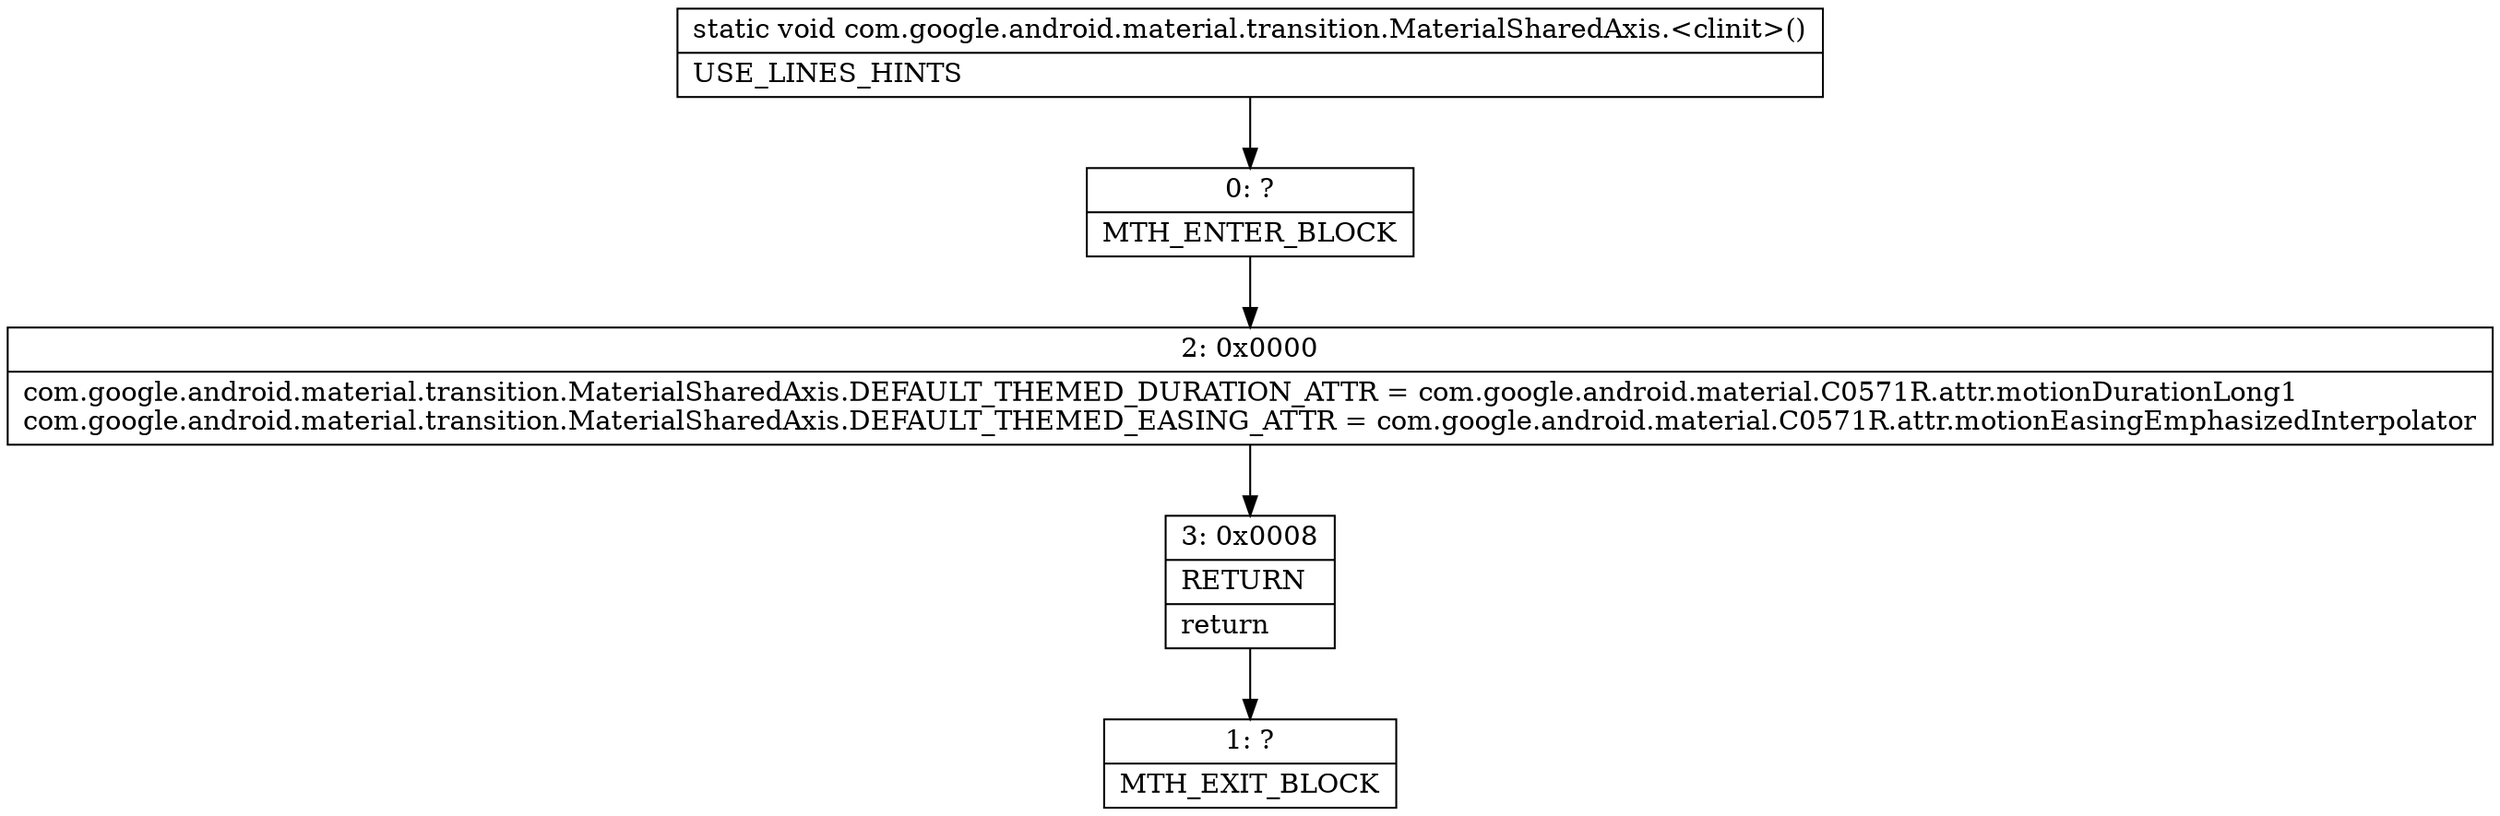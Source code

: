 digraph "CFG forcom.google.android.material.transition.MaterialSharedAxis.\<clinit\>()V" {
Node_0 [shape=record,label="{0\:\ ?|MTH_ENTER_BLOCK\l}"];
Node_2 [shape=record,label="{2\:\ 0x0000|com.google.android.material.transition.MaterialSharedAxis.DEFAULT_THEMED_DURATION_ATTR = com.google.android.material.C0571R.attr.motionDurationLong1\lcom.google.android.material.transition.MaterialSharedAxis.DEFAULT_THEMED_EASING_ATTR = com.google.android.material.C0571R.attr.motionEasingEmphasizedInterpolator\l}"];
Node_3 [shape=record,label="{3\:\ 0x0008|RETURN\l|return\l}"];
Node_1 [shape=record,label="{1\:\ ?|MTH_EXIT_BLOCK\l}"];
MethodNode[shape=record,label="{static void com.google.android.material.transition.MaterialSharedAxis.\<clinit\>()  | USE_LINES_HINTS\l}"];
MethodNode -> Node_0;Node_0 -> Node_2;
Node_2 -> Node_3;
Node_3 -> Node_1;
}

